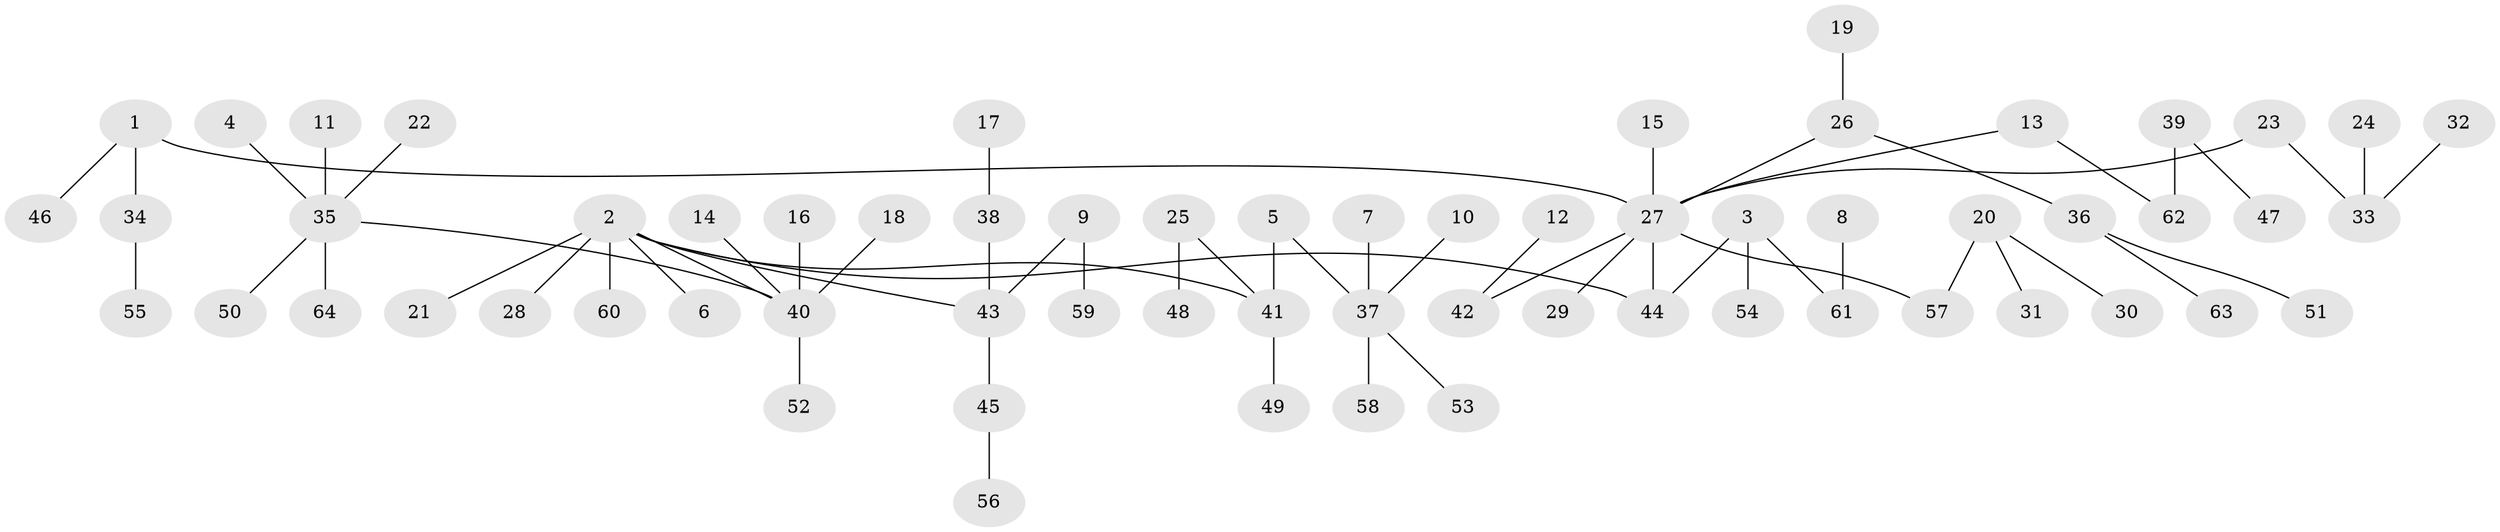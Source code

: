 // original degree distribution, {6: 0.015625, 5: 0.03125, 2: 0.25, 10: 0.0078125, 3: 0.125, 4: 0.0546875, 1: 0.5078125, 7: 0.0078125}
// Generated by graph-tools (version 1.1) at 2025/26/03/09/25 03:26:30]
// undirected, 64 vertices, 63 edges
graph export_dot {
graph [start="1"]
  node [color=gray90,style=filled];
  1;
  2;
  3;
  4;
  5;
  6;
  7;
  8;
  9;
  10;
  11;
  12;
  13;
  14;
  15;
  16;
  17;
  18;
  19;
  20;
  21;
  22;
  23;
  24;
  25;
  26;
  27;
  28;
  29;
  30;
  31;
  32;
  33;
  34;
  35;
  36;
  37;
  38;
  39;
  40;
  41;
  42;
  43;
  44;
  45;
  46;
  47;
  48;
  49;
  50;
  51;
  52;
  53;
  54;
  55;
  56;
  57;
  58;
  59;
  60;
  61;
  62;
  63;
  64;
  1 -- 27 [weight=1.0];
  1 -- 34 [weight=1.0];
  1 -- 46 [weight=1.0];
  2 -- 6 [weight=1.0];
  2 -- 21 [weight=1.0];
  2 -- 28 [weight=1.0];
  2 -- 40 [weight=1.0];
  2 -- 41 [weight=1.0];
  2 -- 43 [weight=1.0];
  2 -- 44 [weight=1.0];
  2 -- 60 [weight=1.0];
  3 -- 44 [weight=1.0];
  3 -- 54 [weight=1.0];
  3 -- 61 [weight=1.0];
  4 -- 35 [weight=1.0];
  5 -- 37 [weight=1.0];
  5 -- 41 [weight=1.0];
  7 -- 37 [weight=1.0];
  8 -- 61 [weight=1.0];
  9 -- 43 [weight=1.0];
  9 -- 59 [weight=1.0];
  10 -- 37 [weight=1.0];
  11 -- 35 [weight=1.0];
  12 -- 42 [weight=1.0];
  13 -- 27 [weight=1.0];
  13 -- 62 [weight=1.0];
  14 -- 40 [weight=1.0];
  15 -- 27 [weight=1.0];
  16 -- 40 [weight=1.0];
  17 -- 38 [weight=1.0];
  18 -- 40 [weight=1.0];
  19 -- 26 [weight=1.0];
  20 -- 30 [weight=1.0];
  20 -- 31 [weight=1.0];
  20 -- 57 [weight=1.0];
  22 -- 35 [weight=1.0];
  23 -- 27 [weight=1.0];
  23 -- 33 [weight=1.0];
  24 -- 33 [weight=1.0];
  25 -- 41 [weight=1.0];
  25 -- 48 [weight=1.0];
  26 -- 27 [weight=1.0];
  26 -- 36 [weight=1.0];
  27 -- 29 [weight=1.0];
  27 -- 42 [weight=1.0];
  27 -- 44 [weight=1.0];
  27 -- 57 [weight=1.0];
  32 -- 33 [weight=1.0];
  34 -- 55 [weight=1.0];
  35 -- 40 [weight=1.0];
  35 -- 50 [weight=1.0];
  35 -- 64 [weight=1.0];
  36 -- 51 [weight=1.0];
  36 -- 63 [weight=1.0];
  37 -- 53 [weight=1.0];
  37 -- 58 [weight=1.0];
  38 -- 43 [weight=1.0];
  39 -- 47 [weight=1.0];
  39 -- 62 [weight=1.0];
  40 -- 52 [weight=1.0];
  41 -- 49 [weight=1.0];
  43 -- 45 [weight=1.0];
  45 -- 56 [weight=1.0];
}

